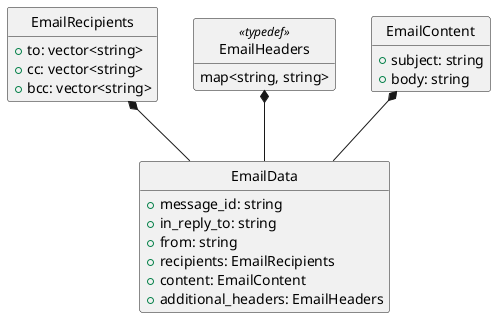 @startuml

/'
class ConnectionInfo {
   +host: string
   +username: string
   +password: string
}
hide ConnectionInfo circle
hide ConnectionInfo methods

class ProtocolInfo {
   +protocol: string
   +port: int
}
hide ProtocolInfo circle
hide ProtocolInfo methods

class UserInfo {
   +host_smtp: string
   +host_imap: string
   +username: string
   +password: string
}
'/

class EmailRecipients {
   +to: vector<string>
   +cc: vector<string>
   +bcc: vector<string>
}
hide EmailRecipients circle
hide EmailRecipients methods

class EmailHeaders <<typedef>> {
   map<string, string>
}
hide EmailHeaders circle
hide EmailHeaders methods

class EmailContent {
   +subject: string
   +body: string
}
hide EmailContent circle
hide EmailContent methods

class EmailData {
   +message_id: string
   +in_reply_to: string
   +from: string
   +recipients: EmailRecipients
   +content: EmailContent
   +additional_headers: EmailHeaders
}
hide EmailData circle
hide EmailData methods
EmailRecipients *-- EmailData
EmailContent *-- EmailData
EmailHeaders *-- EmailData

@enduml